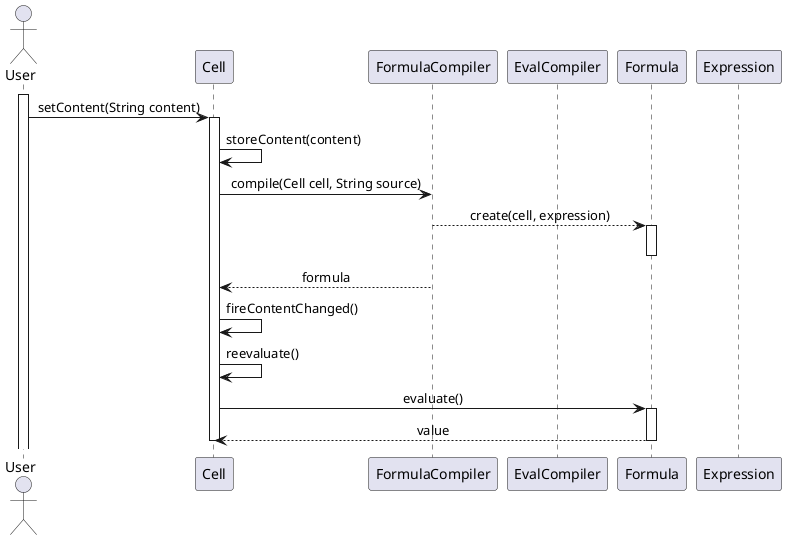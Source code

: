 @startuml design_lang01.3.png

skinparam sequenceMessageAlign center

actor User
participant "Cell" as cell
participant "FormulaCompiler" as fc
participant "EvalCompiler" as ec
participant "Formula" as form
participant "Expression" as exp


activate User
User->cell: setContent(String content)

activate cell
cell->cell: storeContent(content)


cell->fc: compile(Cell cell, String source)

fc-->form: create(cell, expression)
activate form
deactivate form
fc-->cell: formula
deactivate fc

cell->cell: fireContentChanged()
cell->cell: reevaluate()

cell->form: evaluate()
activate form

form-->cell: value
deactivate form

deactivate cell

@enduml